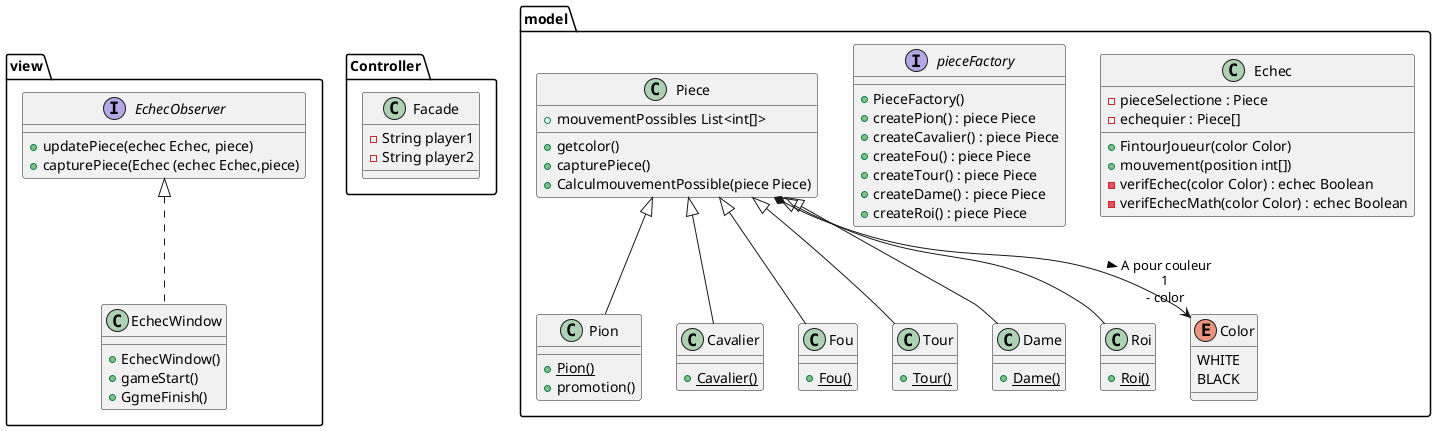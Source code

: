 @startuml
'https://plantuml.com/class-diagram


Package view{
    interface EchecObserver
    {
        +updatePiece(echec Echec, piece)
        +capturePiece(Echec (echec Echec,piece)
    }
    class EchecWindow implements EchecObserver
    {
     +EchecWindow()
     +gameStart()
     +GgmeFinish()
    }

}
Package Controller
{
    class Facade
    {
        -String player1
        -String player2
    }
}
Package model
{
    class Echec {

    -pieceSelectione : Piece
    -echequier : Piece[]
    +FintourJoueur(color Color)
    +mouvement(position int[])
    -verifEchec(color Color) : echec Boolean
    -verifEchecMath(color Color) : echec Boolean
    }
    Interface pieceFactory
    {
        +PieceFactory()
        +createPion() : piece Piece
        +createCavalier() : piece Piece
        +createFou() : piece Piece
        +createTour() : piece Piece
        +createDame() : piece Piece
        +createRoi() : piece Piece
    }
    class Piece
    {
        +mouvementPossibles List<int[]>
        +getcolor()
        +capturePiece()
        +CalculmouvementPossible(piece Piece)
    }
    class Pion extends Piece
    {
        +{static}Pion()
        +promotion()
    }
    class Cavalier extends Piece
    {
    +{static}Cavalier()
    }
    class Fou extends Piece
    {
    +{static}Fou()
    }
    class Tour extends Piece
    {
    +{static}Tour()
    }
    class Dame extends Piece
    {
    +{static}Dame()
    }
    class Roi extends Piece
    {
    +{static}Roi()
    }
    Enum Color
    {
        WHITE
        BLACK
    }
}

Piece *--> "1\n- color" Color : > A pour couleur

@enduml